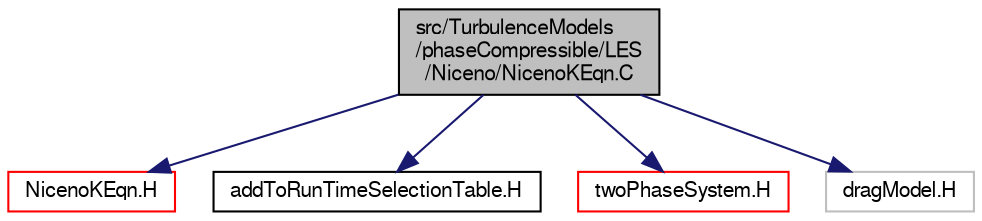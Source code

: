 digraph "src/TurbulenceModels/phaseCompressible/LES/Niceno/NicenoKEqn.C"
{
  bgcolor="transparent";
  edge [fontname="FreeSans",fontsize="10",labelfontname="FreeSans",labelfontsize="10"];
  node [fontname="FreeSans",fontsize="10",shape=record];
  Node0 [label="src/TurbulenceModels\l/phaseCompressible/LES\l/Niceno/NicenoKEqn.C",height=0.2,width=0.4,color="black", fillcolor="grey75", style="filled", fontcolor="black"];
  Node0 -> Node1 [color="midnightblue",fontsize="10",style="solid",fontname="FreeSans"];
  Node1 [label="NicenoKEqn.H",height=0.2,width=0.4,color="red",URL="$a17726.html"];
  Node0 -> Node6 [color="midnightblue",fontsize="10",style="solid",fontname="FreeSans"];
  Node6 [label="addToRunTimeSelectionTable.H",height=0.2,width=0.4,color="black",URL="$a09263.html",tooltip="Macros for easy insertion into run-time selection tables. "];
  Node0 -> Node7 [color="midnightblue",fontsize="10",style="solid",fontname="FreeSans"];
  Node7 [label="twoPhaseSystem.H",height=0.2,width=0.4,color="red",URL="$a21047.html"];
  Node0 -> Node320 [color="midnightblue",fontsize="10",style="solid",fontname="FreeSans"];
  Node320 [label="dragModel.H",height=0.2,width=0.4,color="grey75"];
}
